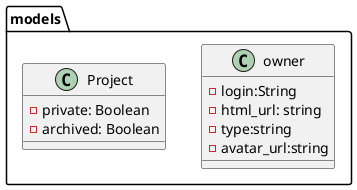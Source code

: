 @startuml


package models {
    class owner{
        -login:String
        -html_url: string   
        -type:string
        -avatar_url:string
    }

    class Project{
        -private: Boolean
        -archived: Boolean

    }
}

@enduml